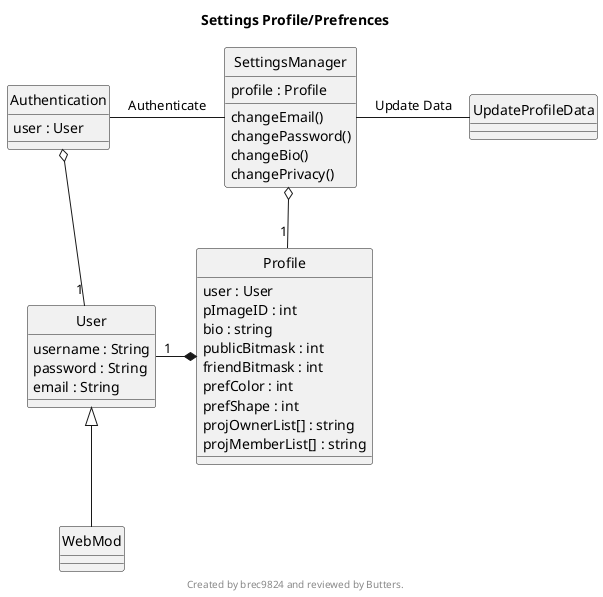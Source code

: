 @startuml
title Settings Profile/Prefrences
footer 
Created by brec9824 and reviewed by Butters.
endfooter
hide circles

class SettingsManager {
profile : Profile
changeEmail()
changePassword()
changeBio()
changePrivacy()
}
class UpdateProfileData {
}
class User {
username : String
password : String
email : String
}
class Authentication {
user : User
}
class Profile {
user : User
pImageID : int
bio : string
publicBitmask : int
friendBitmask : int
prefColor : int
prefShape : int
projOwnerList[] : string
projMemberList[] : string
}
class WebMod {
}
WebMod -up-|> User
Profile *-left- "1" User
SettingsManager o-down- "1" Profile
SettingsManager -right- UpdateProfileData : "Update Data"
Authentication o-down- "1" User
Authentication -right- SettingsManager : "Authenticate"